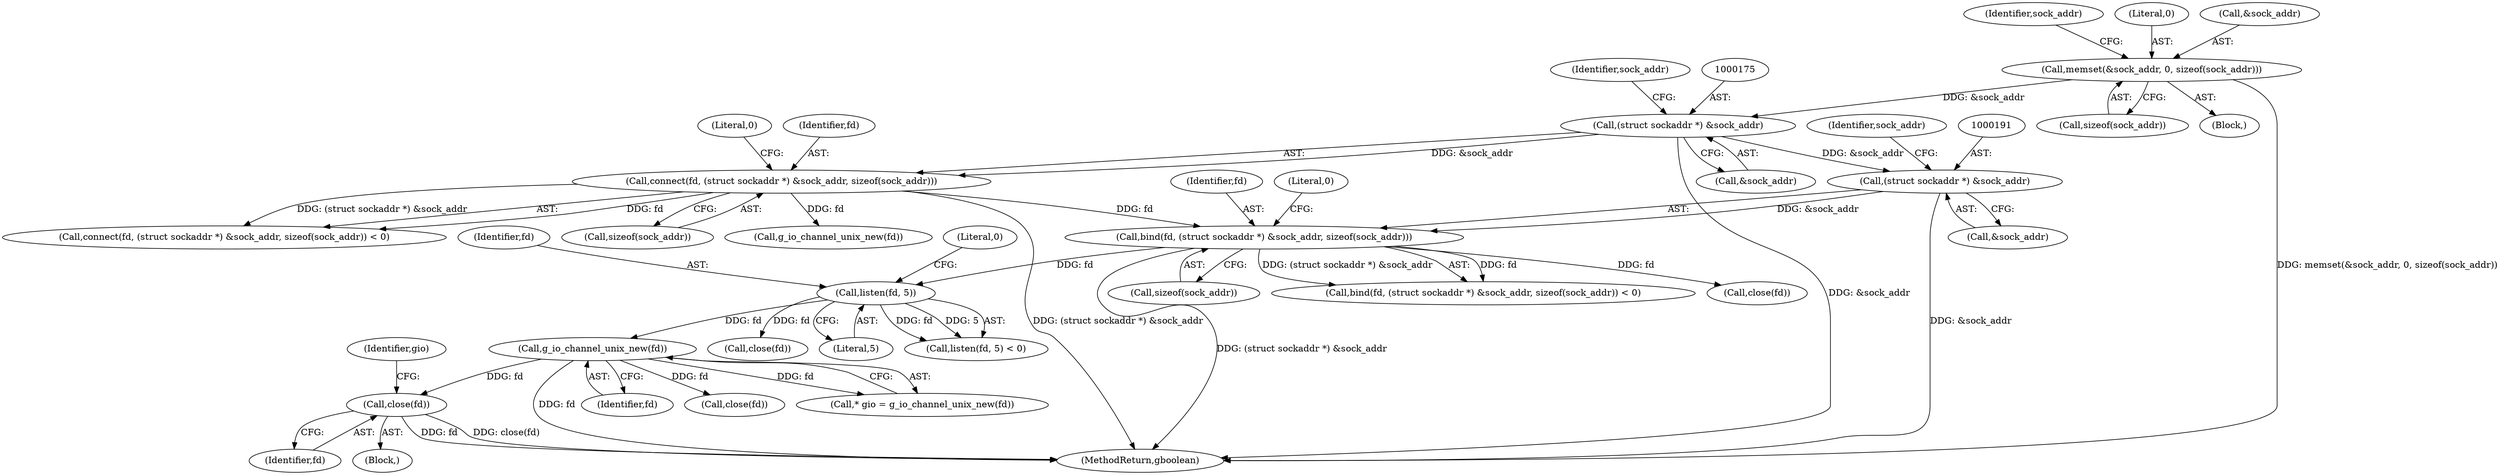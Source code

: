 digraph "0_lxde_f99163c6ff8b2f57c5f37b1ce5d62cf7450d4648@API" {
"1000261" [label="(Call,close(fd))"];
"1000224" [label="(Call,g_io_channel_unix_new(fd))"];
"1000208" [label="(Call,listen(fd, 5))"];
"1000188" [label="(Call,bind(fd, (struct sockaddr *) &sock_addr, sizeof(sock_addr)))"];
"1000172" [label="(Call,connect(fd, (struct sockaddr *) &sock_addr, sizeof(sock_addr)))"];
"1000174" [label="(Call,(struct sockaddr *) &sock_addr)"];
"1000149" [label="(Call,memset(&sock_addr, 0, sizeof(sock_addr)))"];
"1000190" [label="(Call,(struct sockaddr *) &sock_addr)"];
"1000188" [label="(Call,bind(fd, (struct sockaddr *) &sock_addr, sizeof(sock_addr)))"];
"1000196" [label="(Literal,0)"];
"1000224" [label="(Call,g_io_channel_unix_new(fd))"];
"1000258" [label="(Block,)"];
"1000281" [label="(Call,g_io_channel_unix_new(fd))"];
"1000194" [label="(Call,sizeof(sock_addr))"];
"1000222" [label="(Call,* gio = g_io_channel_unix_new(fd))"];
"1000180" [label="(Literal,0)"];
"1000157" [label="(Identifier,sock_addr)"];
"1000225" [label="(Identifier,fd)"];
"1000171" [label="(Call,connect(fd, (struct sockaddr *) &sock_addr, sizeof(sock_addr)) < 0)"];
"1000210" [label="(Literal,5)"];
"1000189" [label="(Identifier,fd)"];
"1000120" [label="(Block,)"];
"1000190" [label="(Call,(struct sockaddr *) &sock_addr)"];
"1000264" [label="(Identifier,gio)"];
"1000211" [label="(Literal,0)"];
"1000217" [label="(Call,close(fd))"];
"1000178" [label="(Call,sizeof(sock_addr))"];
"1000153" [label="(Call,sizeof(sock_addr))"];
"1000207" [label="(Call,listen(fd, 5) < 0)"];
"1000187" [label="(Call,bind(fd, (struct sockaddr *) &sock_addr, sizeof(sock_addr)) < 0)"];
"1000202" [label="(Call,close(fd))"];
"1000233" [label="(Call,close(fd))"];
"1000149" [label="(Call,memset(&sock_addr, 0, sizeof(sock_addr)))"];
"1000195" [label="(Identifier,sock_addr)"];
"1000179" [label="(Identifier,sock_addr)"];
"1000176" [label="(Call,&sock_addr)"];
"1000192" [label="(Call,&sock_addr)"];
"1000174" [label="(Call,(struct sockaddr *) &sock_addr)"];
"1000261" [label="(Call,close(fd))"];
"1000152" [label="(Literal,0)"];
"1000173" [label="(Identifier,fd)"];
"1000209" [label="(Identifier,fd)"];
"1000339" [label="(MethodReturn,gboolean)"];
"1000150" [label="(Call,&sock_addr)"];
"1000172" [label="(Call,connect(fd, (struct sockaddr *) &sock_addr, sizeof(sock_addr)))"];
"1000208" [label="(Call,listen(fd, 5))"];
"1000262" [label="(Identifier,fd)"];
"1000261" -> "1000258"  [label="AST: "];
"1000261" -> "1000262"  [label="CFG: "];
"1000262" -> "1000261"  [label="AST: "];
"1000264" -> "1000261"  [label="CFG: "];
"1000261" -> "1000339"  [label="DDG: fd"];
"1000261" -> "1000339"  [label="DDG: close(fd)"];
"1000224" -> "1000261"  [label="DDG: fd"];
"1000224" -> "1000222"  [label="AST: "];
"1000224" -> "1000225"  [label="CFG: "];
"1000225" -> "1000224"  [label="AST: "];
"1000222" -> "1000224"  [label="CFG: "];
"1000224" -> "1000339"  [label="DDG: fd"];
"1000224" -> "1000222"  [label="DDG: fd"];
"1000208" -> "1000224"  [label="DDG: fd"];
"1000224" -> "1000233"  [label="DDG: fd"];
"1000208" -> "1000207"  [label="AST: "];
"1000208" -> "1000210"  [label="CFG: "];
"1000209" -> "1000208"  [label="AST: "];
"1000210" -> "1000208"  [label="AST: "];
"1000211" -> "1000208"  [label="CFG: "];
"1000208" -> "1000207"  [label="DDG: fd"];
"1000208" -> "1000207"  [label="DDG: 5"];
"1000188" -> "1000208"  [label="DDG: fd"];
"1000208" -> "1000217"  [label="DDG: fd"];
"1000188" -> "1000187"  [label="AST: "];
"1000188" -> "1000194"  [label="CFG: "];
"1000189" -> "1000188"  [label="AST: "];
"1000190" -> "1000188"  [label="AST: "];
"1000194" -> "1000188"  [label="AST: "];
"1000196" -> "1000188"  [label="CFG: "];
"1000188" -> "1000339"  [label="DDG: (struct sockaddr *) &sock_addr"];
"1000188" -> "1000187"  [label="DDG: fd"];
"1000188" -> "1000187"  [label="DDG: (struct sockaddr *) &sock_addr"];
"1000172" -> "1000188"  [label="DDG: fd"];
"1000190" -> "1000188"  [label="DDG: &sock_addr"];
"1000188" -> "1000202"  [label="DDG: fd"];
"1000172" -> "1000171"  [label="AST: "];
"1000172" -> "1000178"  [label="CFG: "];
"1000173" -> "1000172"  [label="AST: "];
"1000174" -> "1000172"  [label="AST: "];
"1000178" -> "1000172"  [label="AST: "];
"1000180" -> "1000172"  [label="CFG: "];
"1000172" -> "1000339"  [label="DDG: (struct sockaddr *) &sock_addr"];
"1000172" -> "1000171"  [label="DDG: fd"];
"1000172" -> "1000171"  [label="DDG: (struct sockaddr *) &sock_addr"];
"1000174" -> "1000172"  [label="DDG: &sock_addr"];
"1000172" -> "1000281"  [label="DDG: fd"];
"1000174" -> "1000176"  [label="CFG: "];
"1000175" -> "1000174"  [label="AST: "];
"1000176" -> "1000174"  [label="AST: "];
"1000179" -> "1000174"  [label="CFG: "];
"1000174" -> "1000339"  [label="DDG: &sock_addr"];
"1000149" -> "1000174"  [label="DDG: &sock_addr"];
"1000174" -> "1000190"  [label="DDG: &sock_addr"];
"1000149" -> "1000120"  [label="AST: "];
"1000149" -> "1000153"  [label="CFG: "];
"1000150" -> "1000149"  [label="AST: "];
"1000152" -> "1000149"  [label="AST: "];
"1000153" -> "1000149"  [label="AST: "];
"1000157" -> "1000149"  [label="CFG: "];
"1000149" -> "1000339"  [label="DDG: memset(&sock_addr, 0, sizeof(sock_addr))"];
"1000190" -> "1000192"  [label="CFG: "];
"1000191" -> "1000190"  [label="AST: "];
"1000192" -> "1000190"  [label="AST: "];
"1000195" -> "1000190"  [label="CFG: "];
"1000190" -> "1000339"  [label="DDG: &sock_addr"];
}
